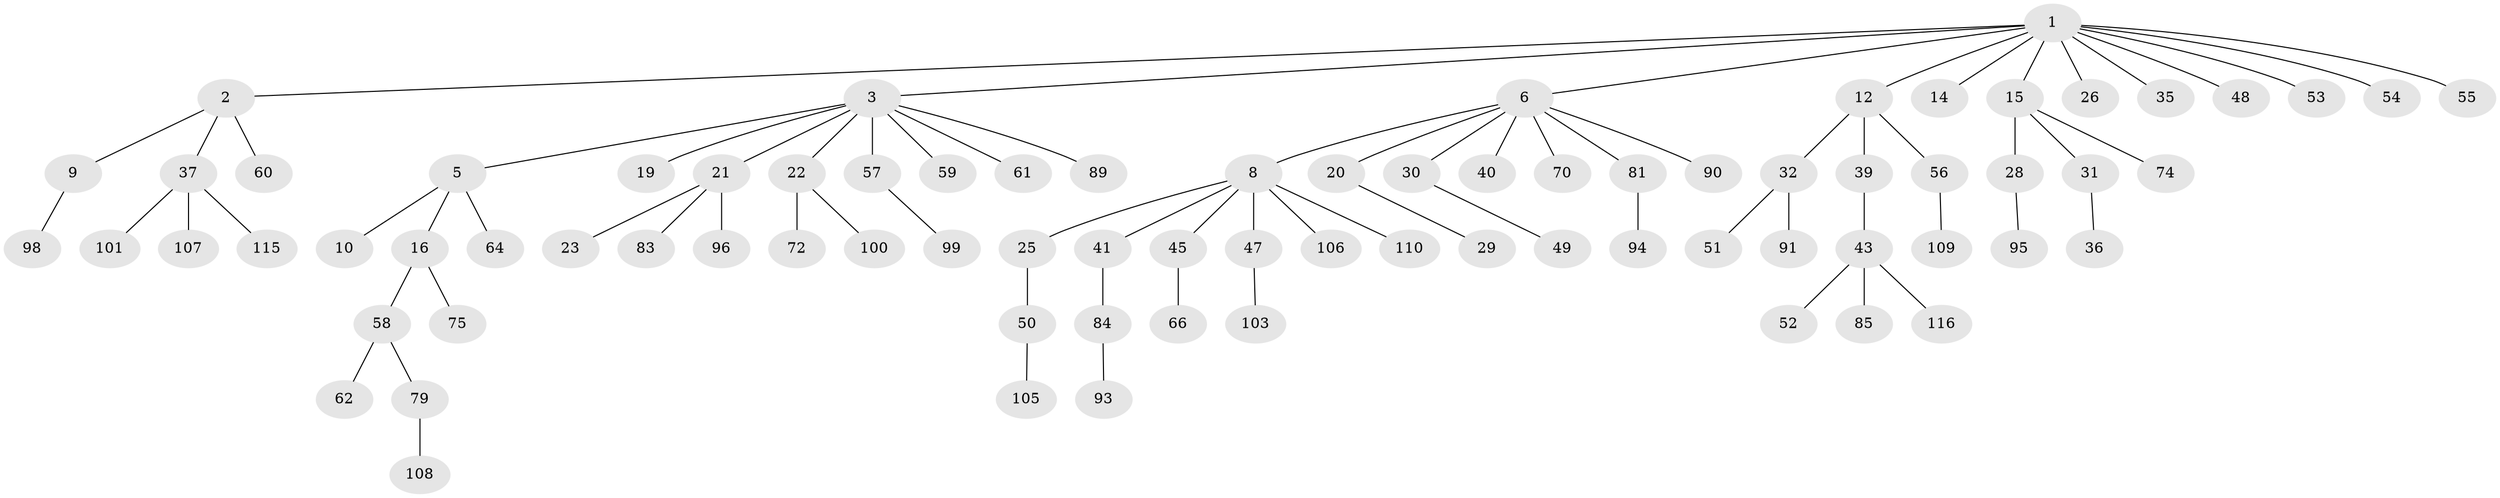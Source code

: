 // Generated by graph-tools (version 1.1) at 2025/24/03/03/25 07:24:07]
// undirected, 79 vertices, 78 edges
graph export_dot {
graph [start="1"]
  node [color=gray90,style=filled];
  1 [super="+4"];
  2 [super="+7"];
  3 [super="+13"];
  5 [super="+24"];
  6 [super="+17"];
  8 [super="+18"];
  9 [super="+11"];
  10;
  12 [super="+27"];
  14;
  15 [super="+34"];
  16 [super="+80"];
  19;
  20 [super="+65"];
  21 [super="+67"];
  22 [super="+68"];
  23;
  25 [super="+42"];
  26 [super="+76"];
  28 [super="+33"];
  29;
  30 [super="+38"];
  31;
  32 [super="+117"];
  35;
  36 [super="+88"];
  37 [super="+82"];
  39 [super="+44"];
  40 [super="+114"];
  41 [super="+86"];
  43 [super="+46"];
  45 [super="+63"];
  47;
  48;
  49;
  50;
  51;
  52 [super="+111"];
  53;
  54;
  55 [super="+112"];
  56 [super="+78"];
  57 [super="+77"];
  58;
  59;
  60 [super="+69"];
  61;
  62 [super="+73"];
  64 [super="+71"];
  66;
  70;
  72 [super="+113"];
  74;
  75;
  79 [super="+87"];
  81 [super="+104"];
  83 [super="+97"];
  84;
  85;
  89;
  90;
  91 [super="+92"];
  93 [super="+102"];
  94;
  95;
  96;
  98;
  99;
  100;
  101;
  103;
  105;
  106;
  107;
  108;
  109;
  110;
  115;
  116;
  1 -- 2;
  1 -- 3;
  1 -- 6;
  1 -- 14;
  1 -- 35;
  1 -- 12;
  1 -- 15;
  1 -- 48;
  1 -- 53;
  1 -- 54;
  1 -- 55;
  1 -- 26;
  2 -- 9;
  2 -- 60;
  2 -- 37;
  3 -- 5;
  3 -- 19;
  3 -- 22;
  3 -- 57;
  3 -- 59;
  3 -- 89;
  3 -- 21;
  3 -- 61;
  5 -- 10;
  5 -- 16;
  5 -- 64;
  6 -- 8;
  6 -- 70;
  6 -- 81;
  6 -- 20;
  6 -- 40;
  6 -- 90;
  6 -- 30;
  8 -- 45;
  8 -- 106;
  8 -- 25;
  8 -- 41;
  8 -- 110;
  8 -- 47;
  9 -- 98;
  12 -- 32;
  12 -- 56;
  12 -- 39;
  15 -- 28;
  15 -- 31;
  15 -- 74;
  16 -- 58;
  16 -- 75;
  20 -- 29;
  21 -- 23;
  21 -- 83;
  21 -- 96;
  22 -- 100;
  22 -- 72;
  25 -- 50;
  28 -- 95;
  30 -- 49;
  31 -- 36;
  32 -- 51;
  32 -- 91;
  37 -- 101;
  37 -- 107;
  37 -- 115;
  39 -- 43;
  41 -- 84;
  43 -- 52;
  43 -- 85;
  43 -- 116;
  45 -- 66;
  47 -- 103;
  50 -- 105;
  56 -- 109;
  57 -- 99;
  58 -- 62;
  58 -- 79;
  79 -- 108;
  81 -- 94;
  84 -- 93;
}
